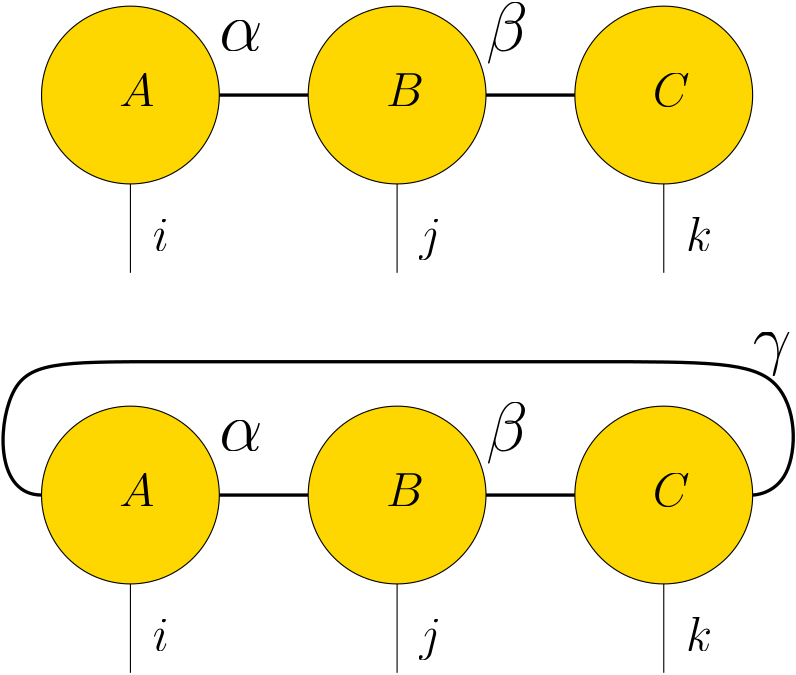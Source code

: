 <?xml version="1.0"?>
<!DOCTYPE ipe SYSTEM "ipe.dtd">
<ipe version="70218" creator="Ipe 7.2.24">
<info created="D:20210508143328" modified="D:20210511210447"/>
<ipestyle name="basic">
<symbol name="arrow/arc(spx)">
<path stroke="sym-stroke" fill="sym-stroke" pen="sym-pen">
0 0 m
-1 0.333 l
-1 -0.333 l
h
</path>
</symbol>
<symbol name="arrow/farc(spx)">
<path stroke="sym-stroke" fill="white" pen="sym-pen">
0 0 m
-1 0.333 l
-1 -0.333 l
h
</path>
</symbol>
<symbol name="arrow/ptarc(spx)">
<path stroke="sym-stroke" fill="sym-stroke" pen="sym-pen">
0 0 m
-1 0.333 l
-0.8 0 l
-1 -0.333 l
h
</path>
</symbol>
<symbol name="arrow/fptarc(spx)">
<path stroke="sym-stroke" fill="white" pen="sym-pen">
0 0 m
-1 0.333 l
-0.8 0 l
-1 -0.333 l
h
</path>
</symbol>
<symbol name="mark/circle(sx)" transformations="translations">
<path fill="sym-stroke">
0.6 0 0 0.6 0 0 e
0.4 0 0 0.4 0 0 e
</path>
</symbol>
<symbol name="mark/disk(sx)" transformations="translations">
<path fill="sym-stroke">
0.6 0 0 0.6 0 0 e
</path>
</symbol>
<symbol name="mark/fdisk(sfx)" transformations="translations">
<group>
<path fill="sym-fill">
0.5 0 0 0.5 0 0 e
</path>
<path fill="sym-stroke" fillrule="eofill">
0.6 0 0 0.6 0 0 e
0.4 0 0 0.4 0 0 e
</path>
</group>
</symbol>
<symbol name="mark/box(sx)" transformations="translations">
<path fill="sym-stroke" fillrule="eofill">
-0.6 -0.6 m
0.6 -0.6 l
0.6 0.6 l
-0.6 0.6 l
h
-0.4 -0.4 m
0.4 -0.4 l
0.4 0.4 l
-0.4 0.4 l
h
</path>
</symbol>
<symbol name="mark/square(sx)" transformations="translations">
<path fill="sym-stroke">
-0.6 -0.6 m
0.6 -0.6 l
0.6 0.6 l
-0.6 0.6 l
h
</path>
</symbol>
<symbol name="mark/fsquare(sfx)" transformations="translations">
<group>
<path fill="sym-fill">
-0.5 -0.5 m
0.5 -0.5 l
0.5 0.5 l
-0.5 0.5 l
h
</path>
<path fill="sym-stroke" fillrule="eofill">
-0.6 -0.6 m
0.6 -0.6 l
0.6 0.6 l
-0.6 0.6 l
h
-0.4 -0.4 m
0.4 -0.4 l
0.4 0.4 l
-0.4 0.4 l
h
</path>
</group>
</symbol>
<symbol name="mark/cross(sx)" transformations="translations">
<group>
<path fill="sym-stroke">
-0.43 -0.57 m
0.57 0.43 l
0.43 0.57 l
-0.57 -0.43 l
h
</path>
<path fill="sym-stroke">
-0.43 0.57 m
0.57 -0.43 l
0.43 -0.57 l
-0.57 0.43 l
h
</path>
</group>
</symbol>
<symbol name="arrow/fnormal(spx)">
<path stroke="sym-stroke" fill="white" pen="sym-pen">
0 0 m
-1 0.333 l
-1 -0.333 l
h
</path>
</symbol>
<symbol name="arrow/pointed(spx)">
<path stroke="sym-stroke" fill="sym-stroke" pen="sym-pen">
0 0 m
-1 0.333 l
-0.8 0 l
-1 -0.333 l
h
</path>
</symbol>
<symbol name="arrow/fpointed(spx)">
<path stroke="sym-stroke" fill="white" pen="sym-pen">
0 0 m
-1 0.333 l
-0.8 0 l
-1 -0.333 l
h
</path>
</symbol>
<symbol name="arrow/linear(spx)">
<path stroke="sym-stroke" pen="sym-pen">
-1 0.333 m
0 0 l
-1 -0.333 l
</path>
</symbol>
<symbol name="arrow/fdouble(spx)">
<path stroke="sym-stroke" fill="white" pen="sym-pen">
0 0 m
-1 0.333 l
-1 -0.333 l
h
-1 0 m
-2 0.333 l
-2 -0.333 l
h
</path>
</symbol>
<symbol name="arrow/double(spx)">
<path stroke="sym-stroke" fill="sym-stroke" pen="sym-pen">
0 0 m
-1 0.333 l
-1 -0.333 l
h
-1 0 m
-2 0.333 l
-2 -0.333 l
h
</path>
</symbol>
<symbol name="arrow/mid-normal(spx)">
<path stroke="sym-stroke" fill="sym-stroke" pen="sym-pen">
0.5 0 m
-0.5 0.333 l
-0.5 -0.333 l
h
</path>
</symbol>
<symbol name="arrow/mid-fnormal(spx)">
<path stroke="sym-stroke" fill="white" pen="sym-pen">
0.5 0 m
-0.5 0.333 l
-0.5 -0.333 l
h
</path>
</symbol>
<symbol name="arrow/mid-pointed(spx)">
<path stroke="sym-stroke" fill="sym-stroke" pen="sym-pen">
0.5 0 m
-0.5 0.333 l
-0.3 0 l
-0.5 -0.333 l
h
</path>
</symbol>
<symbol name="arrow/mid-fpointed(spx)">
<path stroke="sym-stroke" fill="white" pen="sym-pen">
0.5 0 m
-0.5 0.333 l
-0.3 0 l
-0.5 -0.333 l
h
</path>
</symbol>
<symbol name="arrow/mid-double(spx)">
<path stroke="sym-stroke" fill="sym-stroke" pen="sym-pen">
1 0 m
0 0.333 l
0 -0.333 l
h
0 0 m
-1 0.333 l
-1 -0.333 l
h
</path>
</symbol>
<symbol name="arrow/mid-fdouble(spx)">
<path stroke="sym-stroke" fill="white" pen="sym-pen">
1 0 m
0 0.333 l
0 -0.333 l
h
0 0 m
-1 0.333 l
-1 -0.333 l
h
</path>
</symbol>
<anglesize name="22.5 deg" value="22.5"/>
<anglesize name="30 deg" value="30"/>
<anglesize name="45 deg" value="45"/>
<anglesize name="60 deg" value="60"/>
<anglesize name="90 deg" value="90"/>
<arrowsize name="large" value="10"/>
<arrowsize name="small" value="5"/>
<arrowsize name="tiny" value="3"/>
<color name="blue" value="0 0 1"/>
<color name="brown" value="0.647 0.165 0.165"/>
<color name="darkblue" value="0 0 0.545"/>
<color name="darkcyan" value="0 0.545 0.545"/>
<color name="darkgray" value="0.663"/>
<color name="darkgreen" value="0 0.392 0"/>
<color name="darkmagenta" value="0.545 0 0.545"/>
<color name="darkorange" value="1 0.549 0"/>
<color name="darkred" value="0.545 0 0"/>
<color name="gold" value="1 0.843 0"/>
<color name="gray" value="0.745"/>
<color name="green" value="0 1 0"/>
<color name="lightblue" value="0.678 0.847 0.902"/>
<color name="lightcyan" value="0.878 1 1"/>
<color name="lightgray" value="0.827"/>
<color name="lightgreen" value="0.565 0.933 0.565"/>
<color name="lightyellow" value="1 1 0.878"/>
<color name="navy" value="0 0 0.502"/>
<color name="orange" value="1 0.647 0"/>
<color name="pink" value="1 0.753 0.796"/>
<color name="purple" value="0.627 0.125 0.941"/>
<color name="red" value="1 0 0"/>
<color name="seagreen" value="0.18 0.545 0.341"/>
<color name="turquoise" value="0.251 0.878 0.816"/>
<color name="violet" value="0.933 0.51 0.933"/>
<color name="yellow" value="1 1 0"/>
<dashstyle name="dash dot dotted" value="[4 2 1 2 1 2] 0"/>
<dashstyle name="dash dotted" value="[4 2 1 2] 0"/>
<dashstyle name="dashed" value="[4] 0"/>
<dashstyle name="dotted" value="[1 3] 0"/>
<gridsize name="10 pts (~3.5 mm)" value="10"/>
<gridsize name="14 pts (~5 mm)" value="14"/>
<gridsize name="16 pts (~6 mm)" value="16"/>
<gridsize name="20 pts (~7 mm)" value="20"/>
<gridsize name="28 pts (~10 mm)" value="28"/>
<gridsize name="32 pts (~12 mm)" value="32"/>
<gridsize name="4 pts" value="4"/>
<gridsize name="56 pts (~20 mm)" value="56"/>
<gridsize name="8 pts (~3 mm)" value="8"/>
<opacity name="10%" value="0.1"/>
<opacity name="30%" value="0.3"/>
<opacity name="50%" value="0.5"/>
<opacity name="75%" value="0.75"/>
<pen name="fat" value="1.2"/>
<pen name="heavier" value="0.8"/>
<pen name="ultrafat" value="2"/>
<symbolsize name="large" value="5"/>
<symbolsize name="small" value="2"/>
<symbolsize name="tiny" value="1.1"/>
<textsize name="Huge" value="\Huge"/>
<textsize name="LARGE" value="\LARGE"/>
<textsize name="Large" value="\Large"/>
<textsize name="footnote" value="\footnotesize"/>
<textsize name="huge" value="\huge"/>
<textsize name="large" value="\large"/>
<textsize name="small" value="\small"/>
<textsize name="tiny" value="\tiny"/>
<textstyle name="center" begin="\begin{center}" end="\end{center}"/>
<textstyle name="item" begin="\begin{itemize}\item{}" end="\end{itemize}"/>
<textstyle name="itemize" begin="\begin{itemize}" end="\end{itemize}"/>
<tiling name="falling" angle="-60" step="4" width="1"/>
<tiling name="rising" angle="30" step="4" width="1"/>
</ipestyle>
<page>
<layer name="alpha"/>
<view layers="alpha" active="alpha"/>
<path layer="alpha" stroke="black" fill="gold">
32 0 0 32 128 768 e
</path>
<path stroke="black" pen="fat">
160 768 m
192 768
192 768 c
</path>
<path stroke="black" fill="gold">
32 0 0 32 224 768 e
</path>
<path stroke="black" fill="gold">
32 0 0 32 320 768 e
</path>
<path stroke="black" pen="fat">
256 768 m
288 768
288 768 c
</path>
<path stroke="black">
128 736 m
128 704
128 704 c
</path>
<path stroke="black">
224 736 m
224 704
224 704 c
</path>
<path stroke="black">
320 736 m
320 704
320 704 c
</path>
<text transformations="translations" pos="136 712" stroke="black" type="label" width="5.751" height="11.286" depth="0" valign="baseline" size="LARGE" style="math">i</text>
<text transformations="translations" pos="232 712" stroke="black" type="label" width="7.942" height="11.284" depth="3.35" valign="baseline" size="LARGE" style="math">j</text>
<text transformations="translations" pos="328 712" stroke="black" type="label" width="9.345" height="11.955" depth="0" valign="baseline" size="LARGE" style="math">k</text>
<path matrix="1 0 0 1 0 -144" stroke="black" fill="gold">
32 0 0 32 128 768 e
</path>
<path matrix="1 0 0 1 0 -144" stroke="black" pen="fat">
160 768 m
192 768
192 768 c
</path>
<path matrix="1 0 0 1 0 -144" stroke="black" fill="gold">
32 0 0 32 224 768 e
</path>
<path matrix="1 0 0 1 0 -144" stroke="black" fill="gold">
32 0 0 32 320 768 e
</path>
<path matrix="1 0 0 1 0 -144" stroke="black" pen="fat">
256 768 m
288 768
288 768 c
</path>
<path matrix="1 0 0 1 0 -144" stroke="black">
128 736 m
128 704
128 704 c
</path>
<path matrix="1 0 0 1 0 -144" stroke="black">
224 736 m
224 704
224 704 c
</path>
<path matrix="1 0 0 1 0 -144" stroke="black">
320 736 m
320 704
320 704 c
</path>
<path stroke="black" pen="fat">
96 624 m
80 624
80 672
112 672
320 672
368 672
368 624
352 624
352 624 c
</path>
<text transformations="translations" pos="136 568" stroke="black" type="label" width="5.751" height="11.286" depth="0" valign="baseline" size="LARGE" style="math">i</text>
<text transformations="translations" pos="232 568" stroke="black" type="label" width="7.942" height="11.284" depth="3.35" valign="baseline" size="LARGE" style="math">j</text>
<text transformations="translations" pos="328 568" stroke="black" type="label" width="9.345" height="11.955" depth="0" valign="baseline" size="LARGE" style="math">k</text>
<text matrix="1 0 0 1 4 4" transformations="translations" pos="120 616" stroke="black" type="label" width="12.636" height="11.764" depth="0" valign="baseline" size="LARGE" style="math">A</text>
<text transformations="translations" pos="124 764" stroke="black" type="label" width="12.636" height="11.764" depth="0" valign="baseline" size="LARGE" style="math">A</text>
<text transformations="translations" pos="220 764" stroke="black" type="label" width="13.675" height="11.764" depth="0" valign="baseline" size="LARGE" style="math">B</text>
<text transformations="translations" pos="316 764" stroke="black" type="label" width="13.296" height="11.764" depth="0" valign="baseline" size="LARGE" style="math">C</text>
<text transformations="translations" pos="220 620" stroke="black" type="label" width="13.675" height="11.764" depth="0" valign="baseline" size="LARGE" style="math">B</text>
<text transformations="translations" pos="316 620" stroke="black" type="label" width="13.296" height="11.764" depth="0" valign="baseline" size="LARGE" style="math">C</text>
<text transformations="translations" pos="160 784" stroke="black" type="label" width="15.595" height="10.672" depth="0" valign="baseline" size="Huge" style="math">\alpha</text>
<text transformations="translations" pos="256 784" stroke="black" type="label" width="15.076" height="17.213" depth="4.82" valign="baseline" size="Huge" style="math">\beta</text>
<text transformations="translations" pos="160 640" stroke="black" type="label" width="15.595" height="10.672" depth="0" valign="baseline" size="Huge" style="math">\alpha</text>
<text transformations="translations" pos="256 640" stroke="black" type="label" width="15.076" height="17.213" depth="4.82" valign="baseline" size="Huge" style="math">\beta</text>
<text transformations="translations" pos="352 672" stroke="black" type="label" width="13.937" height="10.672" depth="4.82" valign="baseline" size="Huge" style="math">\gamma</text>
</page>
</ipe>
